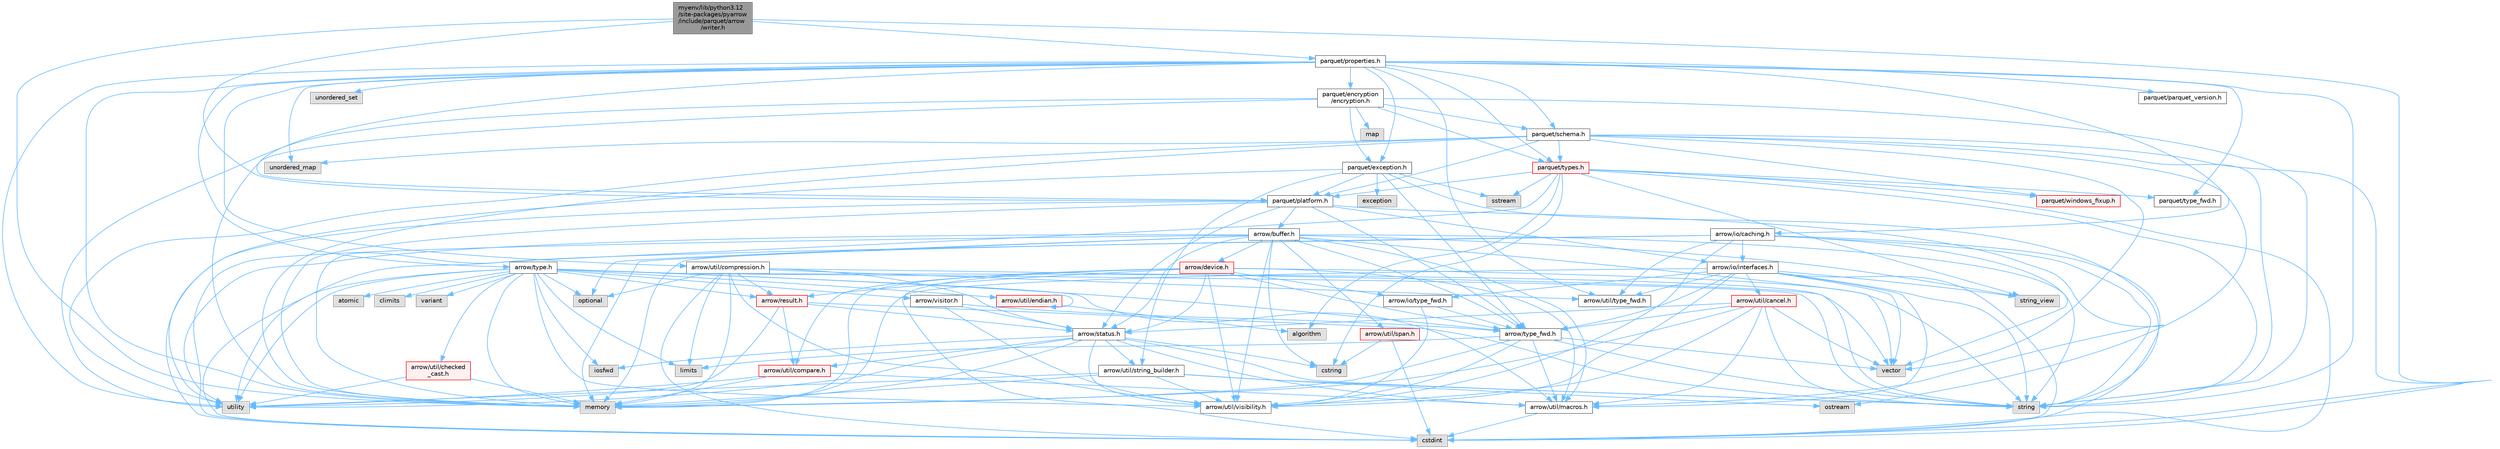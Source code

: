 digraph "myenv/lib/python3.12/site-packages/pyarrow/include/parquet/arrow/writer.h"
{
 // LATEX_PDF_SIZE
  bgcolor="transparent";
  edge [fontname=Helvetica,fontsize=10,labelfontname=Helvetica,labelfontsize=10];
  node [fontname=Helvetica,fontsize=10,shape=box,height=0.2,width=0.4];
  Node1 [id="Node000001",label="myenv/lib/python3.12\l/site-packages/pyarrow\l/include/parquet/arrow\l/writer.h",height=0.2,width=0.4,color="gray40", fillcolor="grey60", style="filled", fontcolor="black",tooltip=" "];
  Node1 -> Node2 [id="edge1_Node000001_Node000002",color="steelblue1",style="solid",tooltip=" "];
  Node2 [id="Node000002",label="cstdint",height=0.2,width=0.4,color="grey60", fillcolor="#E0E0E0", style="filled",tooltip=" "];
  Node1 -> Node3 [id="edge2_Node000001_Node000003",color="steelblue1",style="solid",tooltip=" "];
  Node3 [id="Node000003",label="memory",height=0.2,width=0.4,color="grey60", fillcolor="#E0E0E0", style="filled",tooltip=" "];
  Node1 -> Node4 [id="edge3_Node000001_Node000004",color="steelblue1",style="solid",tooltip=" "];
  Node4 [id="Node000004",label="parquet/platform.h",height=0.2,width=0.4,color="grey40", fillcolor="white", style="filled",URL="$include_2parquet_2platform_8h.html",tooltip=" "];
  Node4 -> Node2 [id="edge4_Node000004_Node000002",color="steelblue1",style="solid",tooltip=" "];
  Node4 -> Node3 [id="edge5_Node000004_Node000003",color="steelblue1",style="solid",tooltip=" "];
  Node4 -> Node5 [id="edge6_Node000004_Node000005",color="steelblue1",style="solid",tooltip=" "];
  Node5 [id="Node000005",label="arrow/buffer.h",height=0.2,width=0.4,color="grey40", fillcolor="white", style="filled",URL="$buffer_8h.html",tooltip=" "];
  Node5 -> Node2 [id="edge7_Node000005_Node000002",color="steelblue1",style="solid",tooltip=" "];
  Node5 -> Node6 [id="edge8_Node000005_Node000006",color="steelblue1",style="solid",tooltip=" "];
  Node6 [id="Node000006",label="cstring",height=0.2,width=0.4,color="grey60", fillcolor="#E0E0E0", style="filled",tooltip=" "];
  Node5 -> Node3 [id="edge9_Node000005_Node000003",color="steelblue1",style="solid",tooltip=" "];
  Node5 -> Node7 [id="edge10_Node000005_Node000007",color="steelblue1",style="solid",tooltip=" "];
  Node7 [id="Node000007",label="optional",height=0.2,width=0.4,color="grey60", fillcolor="#E0E0E0", style="filled",tooltip=" "];
  Node5 -> Node8 [id="edge11_Node000005_Node000008",color="steelblue1",style="solid",tooltip=" "];
  Node8 [id="Node000008",label="string",height=0.2,width=0.4,color="grey60", fillcolor="#E0E0E0", style="filled",tooltip=" "];
  Node5 -> Node9 [id="edge12_Node000005_Node000009",color="steelblue1",style="solid",tooltip=" "];
  Node9 [id="Node000009",label="string_view",height=0.2,width=0.4,color="grey60", fillcolor="#E0E0E0", style="filled",tooltip=" "];
  Node5 -> Node10 [id="edge13_Node000005_Node000010",color="steelblue1",style="solid",tooltip=" "];
  Node10 [id="Node000010",label="utility",height=0.2,width=0.4,color="grey60", fillcolor="#E0E0E0", style="filled",tooltip=" "];
  Node5 -> Node11 [id="edge14_Node000005_Node000011",color="steelblue1",style="solid",tooltip=" "];
  Node11 [id="Node000011",label="vector",height=0.2,width=0.4,color="grey60", fillcolor="#E0E0E0", style="filled",tooltip=" "];
  Node5 -> Node12 [id="edge15_Node000005_Node000012",color="steelblue1",style="solid",tooltip=" "];
  Node12 [id="Node000012",label="arrow/device.h",height=0.2,width=0.4,color="red", fillcolor="#FFF0F0", style="filled",URL="$device_8h.html",tooltip=" "];
  Node12 -> Node2 [id="edge16_Node000012_Node000002",color="steelblue1",style="solid",tooltip=" "];
  Node12 -> Node3 [id="edge17_Node000012_Node000003",color="steelblue1",style="solid",tooltip=" "];
  Node12 -> Node8 [id="edge18_Node000012_Node000008",color="steelblue1",style="solid",tooltip=" "];
  Node12 -> Node14 [id="edge19_Node000012_Node000014",color="steelblue1",style="solid",tooltip=" "];
  Node14 [id="Node000014",label="arrow/io/type_fwd.h",height=0.2,width=0.4,color="grey40", fillcolor="white", style="filled",URL="$arrow_2io_2type__fwd_8h.html",tooltip=" "];
  Node14 -> Node15 [id="edge20_Node000014_Node000015",color="steelblue1",style="solid",tooltip=" "];
  Node15 [id="Node000015",label="arrow/type_fwd.h",height=0.2,width=0.4,color="grey40", fillcolor="white", style="filled",URL="$arrow_2type__fwd_8h.html",tooltip=" "];
  Node15 -> Node16 [id="edge21_Node000015_Node000016",color="steelblue1",style="solid",tooltip=" "];
  Node16 [id="Node000016",label="limits",height=0.2,width=0.4,color="grey60", fillcolor="#E0E0E0", style="filled",tooltip=" "];
  Node15 -> Node3 [id="edge22_Node000015_Node000003",color="steelblue1",style="solid",tooltip=" "];
  Node15 -> Node8 [id="edge23_Node000015_Node000008",color="steelblue1",style="solid",tooltip=" "];
  Node15 -> Node11 [id="edge24_Node000015_Node000011",color="steelblue1",style="solid",tooltip=" "];
  Node15 -> Node17 [id="edge25_Node000015_Node000017",color="steelblue1",style="solid",tooltip=" "];
  Node17 [id="Node000017",label="arrow/util/macros.h",height=0.2,width=0.4,color="grey40", fillcolor="white", style="filled",URL="$macros_8h.html",tooltip=" "];
  Node17 -> Node2 [id="edge26_Node000017_Node000002",color="steelblue1",style="solid",tooltip=" "];
  Node15 -> Node18 [id="edge27_Node000015_Node000018",color="steelblue1",style="solid",tooltip=" "];
  Node18 [id="Node000018",label="arrow/util/visibility.h",height=0.2,width=0.4,color="grey40", fillcolor="white", style="filled",URL="$include_2arrow_2util_2visibility_8h.html",tooltip=" "];
  Node14 -> Node18 [id="edge28_Node000014_Node000018",color="steelblue1",style="solid",tooltip=" "];
  Node12 -> Node19 [id="edge29_Node000012_Node000019",color="steelblue1",style="solid",tooltip=" "];
  Node19 [id="Node000019",label="arrow/result.h",height=0.2,width=0.4,color="red", fillcolor="#FFF0F0", style="filled",URL="$result_8h.html",tooltip=" "];
  Node19 -> Node8 [id="edge30_Node000019_Node000008",color="steelblue1",style="solid",tooltip=" "];
  Node19 -> Node10 [id="edge31_Node000019_Node000010",color="steelblue1",style="solid",tooltip=" "];
  Node19 -> Node23 [id="edge32_Node000019_Node000023",color="steelblue1",style="solid",tooltip=" "];
  Node23 [id="Node000023",label="arrow/status.h",height=0.2,width=0.4,color="grey40", fillcolor="white", style="filled",URL="$status_8h.html",tooltip=" "];
  Node23 -> Node6 [id="edge33_Node000023_Node000006",color="steelblue1",style="solid",tooltip=" "];
  Node23 -> Node24 [id="edge34_Node000023_Node000024",color="steelblue1",style="solid",tooltip=" "];
  Node24 [id="Node000024",label="iosfwd",height=0.2,width=0.4,color="grey60", fillcolor="#E0E0E0", style="filled",tooltip=" "];
  Node23 -> Node3 [id="edge35_Node000023_Node000003",color="steelblue1",style="solid",tooltip=" "];
  Node23 -> Node8 [id="edge36_Node000023_Node000008",color="steelblue1",style="solid",tooltip=" "];
  Node23 -> Node10 [id="edge37_Node000023_Node000010",color="steelblue1",style="solid",tooltip=" "];
  Node23 -> Node25 [id="edge38_Node000023_Node000025",color="steelblue1",style="solid",tooltip=" "];
  Node25 [id="Node000025",label="arrow/util/compare.h",height=0.2,width=0.4,color="red", fillcolor="#FFF0F0", style="filled",URL="$util_2compare_8h.html",tooltip=" "];
  Node25 -> Node3 [id="edge39_Node000025_Node000003",color="steelblue1",style="solid",tooltip=" "];
  Node25 -> Node10 [id="edge40_Node000025_Node000010",color="steelblue1",style="solid",tooltip=" "];
  Node25 -> Node17 [id="edge41_Node000025_Node000017",color="steelblue1",style="solid",tooltip=" "];
  Node23 -> Node17 [id="edge42_Node000023_Node000017",color="steelblue1",style="solid",tooltip=" "];
  Node23 -> Node26 [id="edge43_Node000023_Node000026",color="steelblue1",style="solid",tooltip=" "];
  Node26 [id="Node000026",label="arrow/util/string_builder.h",height=0.2,width=0.4,color="grey40", fillcolor="white", style="filled",URL="$string__builder_8h.html",tooltip=" "];
  Node26 -> Node3 [id="edge44_Node000026_Node000003",color="steelblue1",style="solid",tooltip=" "];
  Node26 -> Node27 [id="edge45_Node000026_Node000027",color="steelblue1",style="solid",tooltip=" "];
  Node27 [id="Node000027",label="ostream",height=0.2,width=0.4,color="grey60", fillcolor="#E0E0E0", style="filled",tooltip=" "];
  Node26 -> Node8 [id="edge46_Node000026_Node000008",color="steelblue1",style="solid",tooltip=" "];
  Node26 -> Node10 [id="edge47_Node000026_Node000010",color="steelblue1",style="solid",tooltip=" "];
  Node26 -> Node18 [id="edge48_Node000026_Node000018",color="steelblue1",style="solid",tooltip=" "];
  Node23 -> Node18 [id="edge49_Node000023_Node000018",color="steelblue1",style="solid",tooltip=" "];
  Node19 -> Node25 [id="edge50_Node000019_Node000025",color="steelblue1",style="solid",tooltip=" "];
  Node12 -> Node23 [id="edge51_Node000012_Node000023",color="steelblue1",style="solid",tooltip=" "];
  Node12 -> Node15 [id="edge52_Node000012_Node000015",color="steelblue1",style="solid",tooltip=" "];
  Node12 -> Node25 [id="edge53_Node000012_Node000025",color="steelblue1",style="solid",tooltip=" "];
  Node12 -> Node17 [id="edge54_Node000012_Node000017",color="steelblue1",style="solid",tooltip=" "];
  Node12 -> Node18 [id="edge55_Node000012_Node000018",color="steelblue1",style="solid",tooltip=" "];
  Node5 -> Node23 [id="edge56_Node000005_Node000023",color="steelblue1",style="solid",tooltip=" "];
  Node5 -> Node15 [id="edge57_Node000005_Node000015",color="steelblue1",style="solid",tooltip=" "];
  Node5 -> Node17 [id="edge58_Node000005_Node000017",color="steelblue1",style="solid",tooltip=" "];
  Node5 -> Node30 [id="edge59_Node000005_Node000030",color="steelblue1",style="solid",tooltip=" "];
  Node30 [id="Node000030",label="arrow/util/span.h",height=0.2,width=0.4,color="red", fillcolor="#FFF0F0", style="filled",URL="$span_8h.html",tooltip=" "];
  Node30 -> Node2 [id="edge60_Node000030_Node000002",color="steelblue1",style="solid",tooltip=" "];
  Node30 -> Node6 [id="edge61_Node000030_Node000006",color="steelblue1",style="solid",tooltip=" "];
  Node5 -> Node18 [id="edge62_Node000005_Node000018",color="steelblue1",style="solid",tooltip=" "];
  Node4 -> Node32 [id="edge63_Node000004_Node000032",color="steelblue1",style="solid",tooltip=" "];
  Node32 [id="Node000032",label="arrow/io/interfaces.h",height=0.2,width=0.4,color="grey40", fillcolor="white", style="filled",URL="$interfaces_8h.html",tooltip=" "];
  Node32 -> Node2 [id="edge64_Node000032_Node000002",color="steelblue1",style="solid",tooltip=" "];
  Node32 -> Node3 [id="edge65_Node000032_Node000003",color="steelblue1",style="solid",tooltip=" "];
  Node32 -> Node8 [id="edge66_Node000032_Node000008",color="steelblue1",style="solid",tooltip=" "];
  Node32 -> Node9 [id="edge67_Node000032_Node000009",color="steelblue1",style="solid",tooltip=" "];
  Node32 -> Node11 [id="edge68_Node000032_Node000011",color="steelblue1",style="solid",tooltip=" "];
  Node32 -> Node14 [id="edge69_Node000032_Node000014",color="steelblue1",style="solid",tooltip=" "];
  Node32 -> Node15 [id="edge70_Node000032_Node000015",color="steelblue1",style="solid",tooltip=" "];
  Node32 -> Node33 [id="edge71_Node000032_Node000033",color="steelblue1",style="solid",tooltip=" "];
  Node33 [id="Node000033",label="arrow/util/cancel.h",height=0.2,width=0.4,color="red", fillcolor="#FFF0F0", style="filled",URL="$cancel_8h.html",tooltip=" "];
  Node33 -> Node3 [id="edge72_Node000033_Node000003",color="steelblue1",style="solid",tooltip=" "];
  Node33 -> Node8 [id="edge73_Node000033_Node000008",color="steelblue1",style="solid",tooltip=" "];
  Node33 -> Node11 [id="edge74_Node000033_Node000011",color="steelblue1",style="solid",tooltip=" "];
  Node33 -> Node23 [id="edge75_Node000033_Node000023",color="steelblue1",style="solid",tooltip=" "];
  Node33 -> Node15 [id="edge76_Node000033_Node000015",color="steelblue1",style="solid",tooltip=" "];
  Node33 -> Node17 [id="edge77_Node000033_Node000017",color="steelblue1",style="solid",tooltip=" "];
  Node33 -> Node18 [id="edge78_Node000033_Node000018",color="steelblue1",style="solid",tooltip=" "];
  Node32 -> Node17 [id="edge79_Node000032_Node000017",color="steelblue1",style="solid",tooltip=" "];
  Node32 -> Node34 [id="edge80_Node000032_Node000034",color="steelblue1",style="solid",tooltip=" "];
  Node34 [id="Node000034",label="arrow/util/type_fwd.h",height=0.2,width=0.4,color="grey40", fillcolor="white", style="filled",URL="$arrow_2util_2type__fwd_8h.html",tooltip=" "];
  Node32 -> Node18 [id="edge81_Node000032_Node000018",color="steelblue1",style="solid",tooltip=" "];
  Node4 -> Node23 [id="edge82_Node000004_Node000023",color="steelblue1",style="solid",tooltip=" "];
  Node4 -> Node15 [id="edge83_Node000004_Node000015",color="steelblue1",style="solid",tooltip=" "];
  Node4 -> Node17 [id="edge84_Node000004_Node000017",color="steelblue1",style="solid",tooltip=" "];
  Node1 -> Node35 [id="edge85_Node000001_Node000035",color="steelblue1",style="solid",tooltip=" "];
  Node35 [id="Node000035",label="parquet/properties.h",height=0.2,width=0.4,color="grey40", fillcolor="white", style="filled",URL="$properties_8h.html",tooltip=" "];
  Node35 -> Node3 [id="edge86_Node000035_Node000003",color="steelblue1",style="solid",tooltip=" "];
  Node35 -> Node8 [id="edge87_Node000035_Node000008",color="steelblue1",style="solid",tooltip=" "];
  Node35 -> Node36 [id="edge88_Node000035_Node000036",color="steelblue1",style="solid",tooltip=" "];
  Node36 [id="Node000036",label="unordered_map",height=0.2,width=0.4,color="grey60", fillcolor="#E0E0E0", style="filled",tooltip=" "];
  Node35 -> Node37 [id="edge89_Node000035_Node000037",color="steelblue1",style="solid",tooltip=" "];
  Node37 [id="Node000037",label="unordered_set",height=0.2,width=0.4,color="grey60", fillcolor="#E0E0E0", style="filled",tooltip=" "];
  Node35 -> Node10 [id="edge90_Node000035_Node000010",color="steelblue1",style="solid",tooltip=" "];
  Node35 -> Node38 [id="edge91_Node000035_Node000038",color="steelblue1",style="solid",tooltip=" "];
  Node38 [id="Node000038",label="arrow/io/caching.h",height=0.2,width=0.4,color="grey40", fillcolor="white", style="filled",URL="$caching_8h.html",tooltip=" "];
  Node38 -> Node2 [id="edge92_Node000038_Node000002",color="steelblue1",style="solid",tooltip=" "];
  Node38 -> Node3 [id="edge93_Node000038_Node000003",color="steelblue1",style="solid",tooltip=" "];
  Node38 -> Node8 [id="edge94_Node000038_Node000008",color="steelblue1",style="solid",tooltip=" "];
  Node38 -> Node10 [id="edge95_Node000038_Node000010",color="steelblue1",style="solid",tooltip=" "];
  Node38 -> Node11 [id="edge96_Node000038_Node000011",color="steelblue1",style="solid",tooltip=" "];
  Node38 -> Node32 [id="edge97_Node000038_Node000032",color="steelblue1",style="solid",tooltip=" "];
  Node38 -> Node34 [id="edge98_Node000038_Node000034",color="steelblue1",style="solid",tooltip=" "];
  Node38 -> Node18 [id="edge99_Node000038_Node000018",color="steelblue1",style="solid",tooltip=" "];
  Node35 -> Node39 [id="edge100_Node000035_Node000039",color="steelblue1",style="solid",tooltip=" "];
  Node39 [id="Node000039",label="arrow/type.h",height=0.2,width=0.4,color="grey40", fillcolor="white", style="filled",URL="$type_8h.html",tooltip=" "];
  Node39 -> Node40 [id="edge101_Node000039_Node000040",color="steelblue1",style="solid",tooltip=" "];
  Node40 [id="Node000040",label="atomic",height=0.2,width=0.4,color="grey60", fillcolor="#E0E0E0", style="filled",tooltip=" "];
  Node39 -> Node41 [id="edge102_Node000039_Node000041",color="steelblue1",style="solid",tooltip=" "];
  Node41 [id="Node000041",label="climits",height=0.2,width=0.4,color="grey60", fillcolor="#E0E0E0", style="filled",tooltip=" "];
  Node39 -> Node2 [id="edge103_Node000039_Node000002",color="steelblue1",style="solid",tooltip=" "];
  Node39 -> Node24 [id="edge104_Node000039_Node000024",color="steelblue1",style="solid",tooltip=" "];
  Node39 -> Node16 [id="edge105_Node000039_Node000016",color="steelblue1",style="solid",tooltip=" "];
  Node39 -> Node3 [id="edge106_Node000039_Node000003",color="steelblue1",style="solid",tooltip=" "];
  Node39 -> Node7 [id="edge107_Node000039_Node000007",color="steelblue1",style="solid",tooltip=" "];
  Node39 -> Node8 [id="edge108_Node000039_Node000008",color="steelblue1",style="solid",tooltip=" "];
  Node39 -> Node10 [id="edge109_Node000039_Node000010",color="steelblue1",style="solid",tooltip=" "];
  Node39 -> Node42 [id="edge110_Node000039_Node000042",color="steelblue1",style="solid",tooltip=" "];
  Node42 [id="Node000042",label="variant",height=0.2,width=0.4,color="grey60", fillcolor="#E0E0E0", style="filled",tooltip=" "];
  Node39 -> Node11 [id="edge111_Node000039_Node000011",color="steelblue1",style="solid",tooltip=" "];
  Node39 -> Node19 [id="edge112_Node000039_Node000019",color="steelblue1",style="solid",tooltip=" "];
  Node39 -> Node15 [id="edge113_Node000039_Node000015",color="steelblue1",style="solid",tooltip=" "];
  Node39 -> Node43 [id="edge114_Node000039_Node000043",color="steelblue1",style="solid",tooltip=" "];
  Node43 [id="Node000043",label="arrow/util/checked\l_cast.h",height=0.2,width=0.4,color="red", fillcolor="#FFF0F0", style="filled",URL="$checked__cast_8h.html",tooltip=" "];
  Node43 -> Node3 [id="edge115_Node000043_Node000003",color="steelblue1",style="solid",tooltip=" "];
  Node43 -> Node10 [id="edge116_Node000043_Node000010",color="steelblue1",style="solid",tooltip=" "];
  Node39 -> Node44 [id="edge117_Node000039_Node000044",color="steelblue1",style="solid",tooltip=" "];
  Node44 [id="Node000044",label="arrow/util/endian.h",height=0.2,width=0.4,color="red", fillcolor="#FFF0F0", style="filled",URL="$endian_8h.html",tooltip=" "];
  Node44 -> Node44 [id="edge118_Node000044_Node000044",color="steelblue1",style="solid",tooltip=" "];
  Node44 -> Node45 [id="edge119_Node000044_Node000045",color="steelblue1",style="solid",tooltip=" "];
  Node45 [id="Node000045",label="algorithm",height=0.2,width=0.4,color="grey60", fillcolor="#E0E0E0", style="filled",tooltip=" "];
  Node39 -> Node17 [id="edge120_Node000039_Node000017",color="steelblue1",style="solid",tooltip=" "];
  Node39 -> Node18 [id="edge121_Node000039_Node000018",color="steelblue1",style="solid",tooltip=" "];
  Node39 -> Node49 [id="edge122_Node000039_Node000049",color="steelblue1",style="solid",tooltip=" "];
  Node49 [id="Node000049",label="arrow/visitor.h",height=0.2,width=0.4,color="grey40", fillcolor="white", style="filled",URL="$visitor_8h.html",tooltip=" "];
  Node49 -> Node23 [id="edge123_Node000049_Node000023",color="steelblue1",style="solid",tooltip=" "];
  Node49 -> Node15 [id="edge124_Node000049_Node000015",color="steelblue1",style="solid",tooltip=" "];
  Node49 -> Node18 [id="edge125_Node000049_Node000018",color="steelblue1",style="solid",tooltip=" "];
  Node35 -> Node50 [id="edge126_Node000035_Node000050",color="steelblue1",style="solid",tooltip=" "];
  Node50 [id="Node000050",label="arrow/util/compression.h",height=0.2,width=0.4,color="grey40", fillcolor="white", style="filled",URL="$compression_8h.html",tooltip=" "];
  Node50 -> Node2 [id="edge127_Node000050_Node000002",color="steelblue1",style="solid",tooltip=" "];
  Node50 -> Node16 [id="edge128_Node000050_Node000016",color="steelblue1",style="solid",tooltip=" "];
  Node50 -> Node3 [id="edge129_Node000050_Node000003",color="steelblue1",style="solid",tooltip=" "];
  Node50 -> Node7 [id="edge130_Node000050_Node000007",color="steelblue1",style="solid",tooltip=" "];
  Node50 -> Node8 [id="edge131_Node000050_Node000008",color="steelblue1",style="solid",tooltip=" "];
  Node50 -> Node19 [id="edge132_Node000050_Node000019",color="steelblue1",style="solid",tooltip=" "];
  Node50 -> Node23 [id="edge133_Node000050_Node000023",color="steelblue1",style="solid",tooltip=" "];
  Node50 -> Node34 [id="edge134_Node000050_Node000034",color="steelblue1",style="solid",tooltip=" "];
  Node50 -> Node18 [id="edge135_Node000050_Node000018",color="steelblue1",style="solid",tooltip=" "];
  Node35 -> Node34 [id="edge136_Node000035_Node000034",color="steelblue1",style="solid",tooltip=" "];
  Node35 -> Node51 [id="edge137_Node000035_Node000051",color="steelblue1",style="solid",tooltip=" "];
  Node51 [id="Node000051",label="parquet/encryption\l/encryption.h",height=0.2,width=0.4,color="grey40", fillcolor="white", style="filled",URL="$encryption_8h.html",tooltip=" "];
  Node51 -> Node52 [id="edge138_Node000051_Node000052",color="steelblue1",style="solid",tooltip=" "];
  Node52 [id="Node000052",label="map",height=0.2,width=0.4,color="grey60", fillcolor="#E0E0E0", style="filled",tooltip=" "];
  Node51 -> Node3 [id="edge139_Node000051_Node000003",color="steelblue1",style="solid",tooltip=" "];
  Node51 -> Node8 [id="edge140_Node000051_Node000008",color="steelblue1",style="solid",tooltip=" "];
  Node51 -> Node10 [id="edge141_Node000051_Node000010",color="steelblue1",style="solid",tooltip=" "];
  Node51 -> Node53 [id="edge142_Node000051_Node000053",color="steelblue1",style="solid",tooltip=" "];
  Node53 [id="Node000053",label="parquet/exception.h",height=0.2,width=0.4,color="grey40", fillcolor="white", style="filled",URL="$exception_8h.html",tooltip=" "];
  Node53 -> Node54 [id="edge143_Node000053_Node000054",color="steelblue1",style="solid",tooltip=" "];
  Node54 [id="Node000054",label="exception",height=0.2,width=0.4,color="grey60", fillcolor="#E0E0E0", style="filled",tooltip=" "];
  Node53 -> Node55 [id="edge144_Node000053_Node000055",color="steelblue1",style="solid",tooltip=" "];
  Node55 [id="Node000055",label="sstream",height=0.2,width=0.4,color="grey60", fillcolor="#E0E0E0", style="filled",tooltip=" "];
  Node53 -> Node8 [id="edge145_Node000053_Node000008",color="steelblue1",style="solid",tooltip=" "];
  Node53 -> Node10 [id="edge146_Node000053_Node000010",color="steelblue1",style="solid",tooltip=" "];
  Node53 -> Node15 [id="edge147_Node000053_Node000015",color="steelblue1",style="solid",tooltip=" "];
  Node53 -> Node26 [id="edge148_Node000053_Node000026",color="steelblue1",style="solid",tooltip=" "];
  Node53 -> Node4 [id="edge149_Node000053_Node000004",color="steelblue1",style="solid",tooltip=" "];
  Node51 -> Node56 [id="edge150_Node000051_Node000056",color="steelblue1",style="solid",tooltip=" "];
  Node56 [id="Node000056",label="parquet/schema.h",height=0.2,width=0.4,color="grey40", fillcolor="white", style="filled",URL="$schema_8h.html",tooltip=" "];
  Node56 -> Node2 [id="edge151_Node000056_Node000002",color="steelblue1",style="solid",tooltip=" "];
  Node56 -> Node3 [id="edge152_Node000056_Node000003",color="steelblue1",style="solid",tooltip=" "];
  Node56 -> Node27 [id="edge153_Node000056_Node000027",color="steelblue1",style="solid",tooltip=" "];
  Node56 -> Node8 [id="edge154_Node000056_Node000008",color="steelblue1",style="solid",tooltip=" "];
  Node56 -> Node36 [id="edge155_Node000056_Node000036",color="steelblue1",style="solid",tooltip=" "];
  Node56 -> Node10 [id="edge156_Node000056_Node000010",color="steelblue1",style="solid",tooltip=" "];
  Node56 -> Node11 [id="edge157_Node000056_Node000011",color="steelblue1",style="solid",tooltip=" "];
  Node56 -> Node4 [id="edge158_Node000056_Node000004",color="steelblue1",style="solid",tooltip=" "];
  Node56 -> Node57 [id="edge159_Node000056_Node000057",color="steelblue1",style="solid",tooltip=" "];
  Node57 [id="Node000057",label="parquet/types.h",height=0.2,width=0.4,color="red", fillcolor="#FFF0F0", style="filled",URL="$parquet_2types_8h.html",tooltip=" "];
  Node57 -> Node45 [id="edge160_Node000057_Node000045",color="steelblue1",style="solid",tooltip=" "];
  Node57 -> Node2 [id="edge161_Node000057_Node000002",color="steelblue1",style="solid",tooltip=" "];
  Node57 -> Node6 [id="edge162_Node000057_Node000006",color="steelblue1",style="solid",tooltip=" "];
  Node57 -> Node3 [id="edge163_Node000057_Node000003",color="steelblue1",style="solid",tooltip=" "];
  Node57 -> Node55 [id="edge164_Node000057_Node000055",color="steelblue1",style="solid",tooltip=" "];
  Node57 -> Node8 [id="edge165_Node000057_Node000008",color="steelblue1",style="solid",tooltip=" "];
  Node57 -> Node9 [id="edge166_Node000057_Node000009",color="steelblue1",style="solid",tooltip=" "];
  Node57 -> Node4 [id="edge167_Node000057_Node000004",color="steelblue1",style="solid",tooltip=" "];
  Node57 -> Node58 [id="edge168_Node000057_Node000058",color="steelblue1",style="solid",tooltip=" "];
  Node58 [id="Node000058",label="parquet/type_fwd.h",height=0.2,width=0.4,color="grey40", fillcolor="white", style="filled",URL="$parquet_2type__fwd_8h.html",tooltip=" "];
  Node57 -> Node59 [id="edge169_Node000057_Node000059",color="steelblue1",style="solid",tooltip=" "];
  Node59 [id="Node000059",label="parquet/windows_fixup.h",height=0.2,width=0.4,color="red", fillcolor="#FFF0F0", style="filled",URL="$parquet_2windows__fixup_8h.html",tooltip=" "];
  Node56 -> Node59 [id="edge170_Node000056_Node000059",color="steelblue1",style="solid",tooltip=" "];
  Node51 -> Node57 [id="edge171_Node000051_Node000057",color="steelblue1",style="solid",tooltip=" "];
  Node35 -> Node53 [id="edge172_Node000035_Node000053",color="steelblue1",style="solid",tooltip=" "];
  Node35 -> Node61 [id="edge173_Node000035_Node000061",color="steelblue1",style="solid",tooltip=" "];
  Node61 [id="Node000061",label="parquet/parquet_version.h",height=0.2,width=0.4,color="grey40", fillcolor="white", style="filled",URL="$parquet__version_8h.html",tooltip=" "];
  Node35 -> Node4 [id="edge174_Node000035_Node000004",color="steelblue1",style="solid",tooltip=" "];
  Node35 -> Node56 [id="edge175_Node000035_Node000056",color="steelblue1",style="solid",tooltip=" "];
  Node35 -> Node58 [id="edge176_Node000035_Node000058",color="steelblue1",style="solid",tooltip=" "];
  Node35 -> Node57 [id="edge177_Node000035_Node000057",color="steelblue1",style="solid",tooltip=" "];
}
